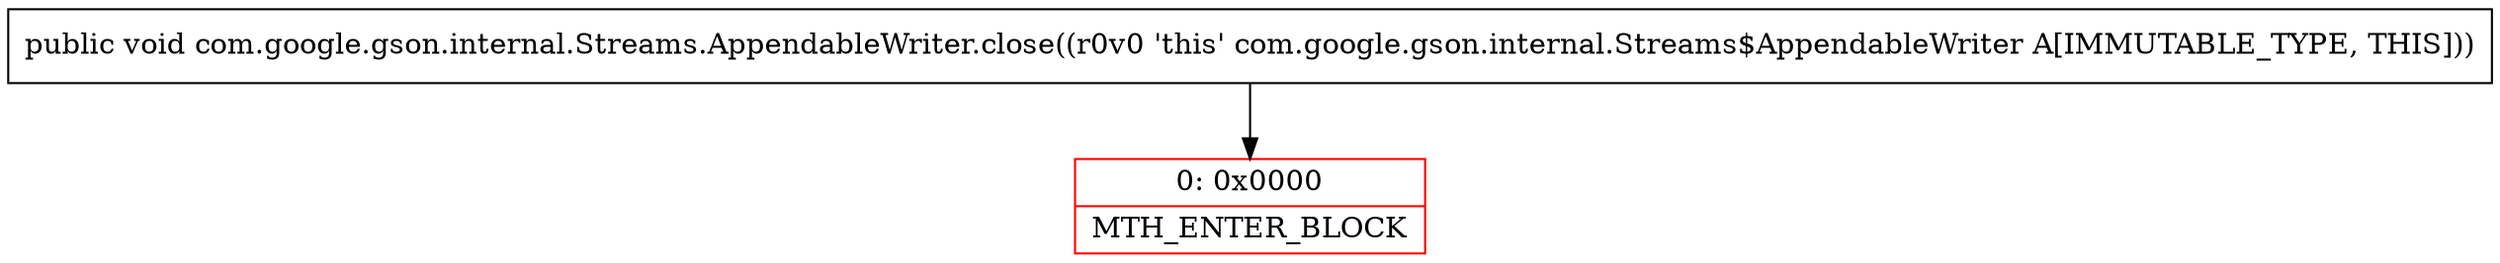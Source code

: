 digraph "CFG forcom.google.gson.internal.Streams.AppendableWriter.close()V" {
subgraph cluster_Region_2019090045 {
label = "R(0)";
node [shape=record,color=blue];
}
Node_0 [shape=record,color=red,label="{0\:\ 0x0000|MTH_ENTER_BLOCK\l}"];
MethodNode[shape=record,label="{public void com.google.gson.internal.Streams.AppendableWriter.close((r0v0 'this' com.google.gson.internal.Streams$AppendableWriter A[IMMUTABLE_TYPE, THIS])) }"];
MethodNode -> Node_0;
}

